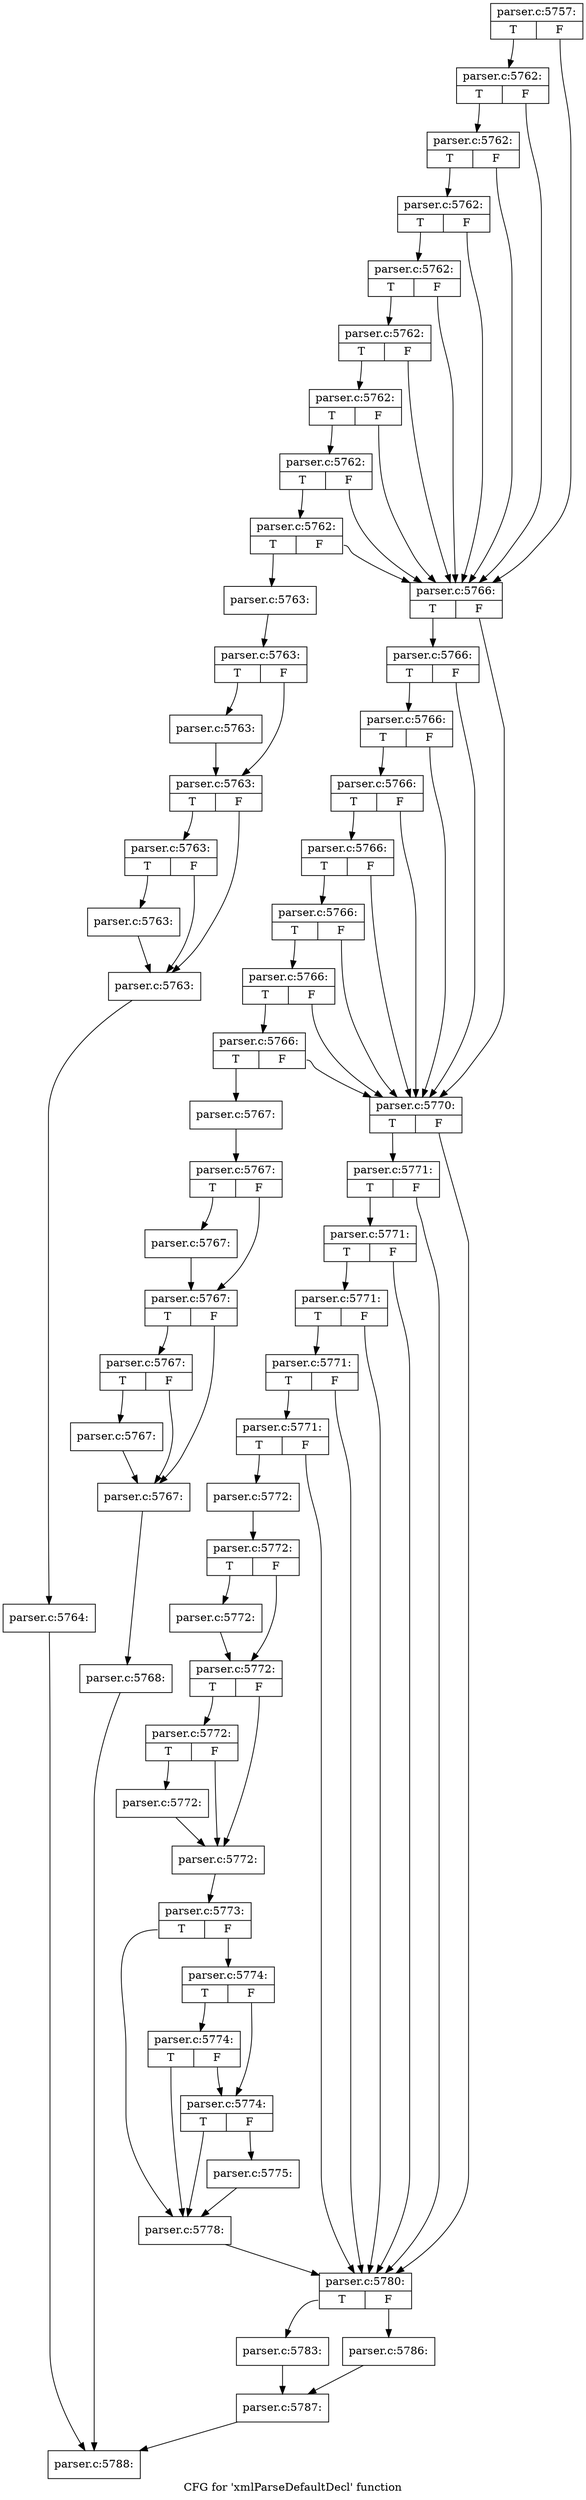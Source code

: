 digraph "CFG for 'xmlParseDefaultDecl' function" {
	label="CFG for 'xmlParseDefaultDecl' function";

	Node0x5a63a20 [shape=record,label="{parser.c:5757:|{<s0>T|<s1>F}}"];
	Node0x5a63a20:s0 -> Node0x5a6d080;
	Node0x5a63a20:s1 -> Node0x5a6cdd0;
	Node0x5a6d080 [shape=record,label="{parser.c:5762:|{<s0>T|<s1>F}}"];
	Node0x5a6d080:s0 -> Node0x5a6d030;
	Node0x5a6d080:s1 -> Node0x5a6cdd0;
	Node0x5a6d030 [shape=record,label="{parser.c:5762:|{<s0>T|<s1>F}}"];
	Node0x5a6d030:s0 -> Node0x5a6cfe0;
	Node0x5a6d030:s1 -> Node0x5a6cdd0;
	Node0x5a6cfe0 [shape=record,label="{parser.c:5762:|{<s0>T|<s1>F}}"];
	Node0x5a6cfe0:s0 -> Node0x5a6cf90;
	Node0x5a6cfe0:s1 -> Node0x5a6cdd0;
	Node0x5a6cf90 [shape=record,label="{parser.c:5762:|{<s0>T|<s1>F}}"];
	Node0x5a6cf90:s0 -> Node0x5a6cf40;
	Node0x5a6cf90:s1 -> Node0x5a6cdd0;
	Node0x5a6cf40 [shape=record,label="{parser.c:5762:|{<s0>T|<s1>F}}"];
	Node0x5a6cf40:s0 -> Node0x5a6cef0;
	Node0x5a6cf40:s1 -> Node0x5a6cdd0;
	Node0x5a6cef0 [shape=record,label="{parser.c:5762:|{<s0>T|<s1>F}}"];
	Node0x5a6cef0:s0 -> Node0x5a6cea0;
	Node0x5a6cef0:s1 -> Node0x5a6cdd0;
	Node0x5a6cea0 [shape=record,label="{parser.c:5762:|{<s0>T|<s1>F}}"];
	Node0x5a6cea0:s0 -> Node0x5a6ce20;
	Node0x5a6cea0:s1 -> Node0x5a6cdd0;
	Node0x5a6ce20 [shape=record,label="{parser.c:5762:|{<s0>T|<s1>F}}"];
	Node0x5a6ce20:s0 -> Node0x5a6cd80;
	Node0x5a6ce20:s1 -> Node0x5a6cdd0;
	Node0x5a6cd80 [shape=record,label="{parser.c:5763:}"];
	Node0x5a6cd80 -> Node0x5a6fd70;
	Node0x5a6fd70 [shape=record,label="{parser.c:5763:|{<s0>T|<s1>F}}"];
	Node0x5a6fd70:s0 -> Node0x5a707e0;
	Node0x5a6fd70:s1 -> Node0x5a70830;
	Node0x5a707e0 [shape=record,label="{parser.c:5763:}"];
	Node0x5a707e0 -> Node0x5a70830;
	Node0x5a70830 [shape=record,label="{parser.c:5763:|{<s0>T|<s1>F}}"];
	Node0x5a70830:s0 -> Node0x5a70f10;
	Node0x5a70830:s1 -> Node0x5a70ec0;
	Node0x5a70f10 [shape=record,label="{parser.c:5763:|{<s0>T|<s1>F}}"];
	Node0x5a70f10:s0 -> Node0x5a70e70;
	Node0x5a70f10:s1 -> Node0x5a70ec0;
	Node0x5a70e70 [shape=record,label="{parser.c:5763:}"];
	Node0x5a70e70 -> Node0x5a70ec0;
	Node0x5a70ec0 [shape=record,label="{parser.c:5763:}"];
	Node0x5a70ec0 -> Node0x5a6fcd0;
	Node0x5a6fcd0 [shape=record,label="{parser.c:5764:}"];
	Node0x5a6fcd0 -> Node0x58966e0;
	Node0x5a6cdd0 [shape=record,label="{parser.c:5766:|{<s0>T|<s1>F}}"];
	Node0x5a6cdd0:s0 -> Node0x5a71ed0;
	Node0x5a6cdd0:s1 -> Node0x5a71c70;
	Node0x5a71ed0 [shape=record,label="{parser.c:5766:|{<s0>T|<s1>F}}"];
	Node0x5a71ed0:s0 -> Node0x5a71e80;
	Node0x5a71ed0:s1 -> Node0x5a71c70;
	Node0x5a71e80 [shape=record,label="{parser.c:5766:|{<s0>T|<s1>F}}"];
	Node0x5a71e80:s0 -> Node0x5a71e30;
	Node0x5a71e80:s1 -> Node0x5a71c70;
	Node0x5a71e30 [shape=record,label="{parser.c:5766:|{<s0>T|<s1>F}}"];
	Node0x5a71e30:s0 -> Node0x5a71de0;
	Node0x5a71e30:s1 -> Node0x5a71c70;
	Node0x5a71de0 [shape=record,label="{parser.c:5766:|{<s0>T|<s1>F}}"];
	Node0x5a71de0:s0 -> Node0x5a71d90;
	Node0x5a71de0:s1 -> Node0x5a71c70;
	Node0x5a71d90 [shape=record,label="{parser.c:5766:|{<s0>T|<s1>F}}"];
	Node0x5a71d90:s0 -> Node0x5a71d40;
	Node0x5a71d90:s1 -> Node0x5a71c70;
	Node0x5a71d40 [shape=record,label="{parser.c:5766:|{<s0>T|<s1>F}}"];
	Node0x5a71d40:s0 -> Node0x5a71cc0;
	Node0x5a71d40:s1 -> Node0x5a71c70;
	Node0x5a71cc0 [shape=record,label="{parser.c:5766:|{<s0>T|<s1>F}}"];
	Node0x5a71cc0:s0 -> Node0x5a6fd20;
	Node0x5a71cc0:s1 -> Node0x5a71c70;
	Node0x5a6fd20 [shape=record,label="{parser.c:5767:}"];
	Node0x5a6fd20 -> Node0x5a746c0;
	Node0x5a746c0 [shape=record,label="{parser.c:5767:|{<s0>T|<s1>F}}"];
	Node0x5a746c0:s0 -> Node0x5a75130;
	Node0x5a746c0:s1 -> Node0x5a75180;
	Node0x5a75130 [shape=record,label="{parser.c:5767:}"];
	Node0x5a75130 -> Node0x5a75180;
	Node0x5a75180 [shape=record,label="{parser.c:5767:|{<s0>T|<s1>F}}"];
	Node0x5a75180:s0 -> Node0x5a75860;
	Node0x5a75180:s1 -> Node0x5a75810;
	Node0x5a75860 [shape=record,label="{parser.c:5767:|{<s0>T|<s1>F}}"];
	Node0x5a75860:s0 -> Node0x5a757c0;
	Node0x5a75860:s1 -> Node0x5a75810;
	Node0x5a757c0 [shape=record,label="{parser.c:5767:}"];
	Node0x5a757c0 -> Node0x5a75810;
	Node0x5a75810 [shape=record,label="{parser.c:5767:}"];
	Node0x5a75810 -> Node0x5a74620;
	Node0x5a74620 [shape=record,label="{parser.c:5768:}"];
	Node0x5a74620 -> Node0x58966e0;
	Node0x5a71c70 [shape=record,label="{parser.c:5770:|{<s0>T|<s1>F}}"];
	Node0x5a71c70:s0 -> Node0x5a76710;
	Node0x5a71c70:s1 -> Node0x5a76550;
	Node0x5a76710 [shape=record,label="{parser.c:5771:|{<s0>T|<s1>F}}"];
	Node0x5a76710:s0 -> Node0x5a766c0;
	Node0x5a76710:s1 -> Node0x5a76550;
	Node0x5a766c0 [shape=record,label="{parser.c:5771:|{<s0>T|<s1>F}}"];
	Node0x5a766c0:s0 -> Node0x5a76670;
	Node0x5a766c0:s1 -> Node0x5a76550;
	Node0x5a76670 [shape=record,label="{parser.c:5771:|{<s0>T|<s1>F}}"];
	Node0x5a76670:s0 -> Node0x5a76620;
	Node0x5a76670:s1 -> Node0x5a76550;
	Node0x5a76620 [shape=record,label="{parser.c:5771:|{<s0>T|<s1>F}}"];
	Node0x5a76620:s0 -> Node0x5a765a0;
	Node0x5a76620:s1 -> Node0x5a76550;
	Node0x5a765a0 [shape=record,label="{parser.c:5771:|{<s0>T|<s1>F}}"];
	Node0x5a765a0:s0 -> Node0x5a74670;
	Node0x5a765a0:s1 -> Node0x5a76550;
	Node0x5a74670 [shape=record,label="{parser.c:5772:}"];
	Node0x5a74670 -> Node0x5a78580;
	Node0x5a78580 [shape=record,label="{parser.c:5772:|{<s0>T|<s1>F}}"];
	Node0x5a78580:s0 -> Node0x5a78ff0;
	Node0x5a78580:s1 -> Node0x5a79040;
	Node0x5a78ff0 [shape=record,label="{parser.c:5772:}"];
	Node0x5a78ff0 -> Node0x5a79040;
	Node0x5a79040 [shape=record,label="{parser.c:5772:|{<s0>T|<s1>F}}"];
	Node0x5a79040:s0 -> Node0x5a79720;
	Node0x5a79040:s1 -> Node0x5a796d0;
	Node0x5a79720 [shape=record,label="{parser.c:5772:|{<s0>T|<s1>F}}"];
	Node0x5a79720:s0 -> Node0x5a79680;
	Node0x5a79720:s1 -> Node0x5a796d0;
	Node0x5a79680 [shape=record,label="{parser.c:5772:}"];
	Node0x5a79680 -> Node0x5a796d0;
	Node0x5a796d0 [shape=record,label="{parser.c:5772:}"];
	Node0x5a796d0 -> Node0x5a784e0;
	Node0x5a784e0 [shape=record,label="{parser.c:5773:|{<s0>T|<s1>F}}"];
	Node0x5a784e0:s0 -> Node0x5a7a2a0;
	Node0x5a784e0:s1 -> Node0x5a7a370;
	Node0x5a7a370 [shape=record,label="{parser.c:5774:|{<s0>T|<s1>F}}"];
	Node0x5a7a370:s0 -> Node0x5a7a7f0;
	Node0x5a7a370:s1 -> Node0x5a7a2f0;
	Node0x5a7a7f0 [shape=record,label="{parser.c:5774:|{<s0>T|<s1>F}}"];
	Node0x5a7a7f0:s0 -> Node0x5a7a2a0;
	Node0x5a7a7f0:s1 -> Node0x5a7a2f0;
	Node0x5a7a2f0 [shape=record,label="{parser.c:5774:|{<s0>T|<s1>F}}"];
	Node0x5a7a2f0:s0 -> Node0x5a7a2a0;
	Node0x5a7a2f0:s1 -> Node0x5a78530;
	Node0x5a78530 [shape=record,label="{parser.c:5775:}"];
	Node0x5a78530 -> Node0x5a7a2a0;
	Node0x5a7a2a0 [shape=record,label="{parser.c:5778:}"];
	Node0x5a7a2a0 -> Node0x5a76550;
	Node0x5a76550 [shape=record,label="{parser.c:5780:|{<s0>T|<s1>F}}"];
	Node0x5a76550:s0 -> Node0x5a7c020;
	Node0x5a76550:s1 -> Node0x5a7c0c0;
	Node0x5a7c020 [shape=record,label="{parser.c:5783:}"];
	Node0x5a7c020 -> Node0x5a7c070;
	Node0x5a7c0c0 [shape=record,label="{parser.c:5786:}"];
	Node0x5a7c0c0 -> Node0x5a7c070;
	Node0x5a7c070 [shape=record,label="{parser.c:5787:}"];
	Node0x5a7c070 -> Node0x58966e0;
	Node0x58966e0 [shape=record,label="{parser.c:5788:}"];
}
